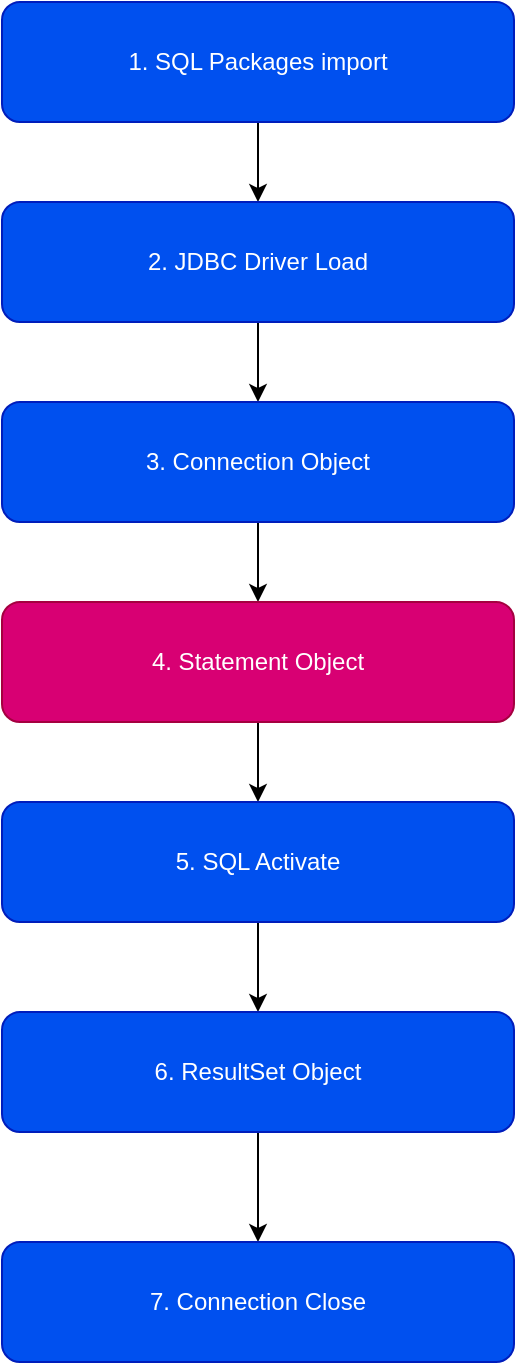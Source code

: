 <mxfile version="21.3.3" type="github">
  <diagram name="페이지-1" id="xW8EUUMwazLyeKuUhwcf">
    <mxGraphModel dx="954" dy="521" grid="1" gridSize="10" guides="1" tooltips="1" connect="1" arrows="1" fold="1" page="1" pageScale="1" pageWidth="827" pageHeight="1169" math="0" shadow="0">
      <root>
        <mxCell id="0" />
        <mxCell id="1" parent="0" />
        <mxCell id="tcHRN-YQ2jnPotXfgp4l-3" value="" style="edgeStyle=orthogonalEdgeStyle;rounded=0;orthogonalLoop=1;jettySize=auto;html=1;" parent="1" source="tcHRN-YQ2jnPotXfgp4l-1" target="tcHRN-YQ2jnPotXfgp4l-2" edge="1">
          <mxGeometry relative="1" as="geometry" />
        </mxCell>
        <mxCell id="tcHRN-YQ2jnPotXfgp4l-1" value="1.&amp;nbsp;SQL Packages import" style="rounded=1;whiteSpace=wrap;html=1;fillColor=#0050ef;fontColor=#ffffff;strokeColor=#001DBC;" parent="1" vertex="1">
          <mxGeometry x="286" y="50" width="256" height="60" as="geometry" />
        </mxCell>
        <mxCell id="tcHRN-YQ2jnPotXfgp4l-7" value="" style="edgeStyle=orthogonalEdgeStyle;rounded=0;orthogonalLoop=1;jettySize=auto;html=1;" parent="1" source="tcHRN-YQ2jnPotXfgp4l-2" target="tcHRN-YQ2jnPotXfgp4l-4" edge="1">
          <mxGeometry relative="1" as="geometry" />
        </mxCell>
        <mxCell id="tcHRN-YQ2jnPotXfgp4l-2" value="2. JDBC Driver Load" style="rounded=1;whiteSpace=wrap;html=1;fillColor=#0050ef;fontColor=#ffffff;strokeColor=#001DBC;" parent="1" vertex="1">
          <mxGeometry x="286" y="150" width="256" height="60" as="geometry" />
        </mxCell>
        <mxCell id="tcHRN-YQ2jnPotXfgp4l-8" value="" style="edgeStyle=orthogonalEdgeStyle;rounded=0;orthogonalLoop=1;jettySize=auto;html=1;" parent="1" source="tcHRN-YQ2jnPotXfgp4l-4" target="tcHRN-YQ2jnPotXfgp4l-5" edge="1">
          <mxGeometry relative="1" as="geometry" />
        </mxCell>
        <mxCell id="tcHRN-YQ2jnPotXfgp4l-4" value="3. Connection Object" style="rounded=1;whiteSpace=wrap;html=1;fillColor=#0050ef;fontColor=#ffffff;strokeColor=#001DBC;" parent="1" vertex="1">
          <mxGeometry x="286" y="250" width="256" height="60" as="geometry" />
        </mxCell>
        <mxCell id="tcHRN-YQ2jnPotXfgp4l-9" value="" style="edgeStyle=orthogonalEdgeStyle;rounded=0;orthogonalLoop=1;jettySize=auto;html=1;" parent="1" source="tcHRN-YQ2jnPotXfgp4l-5" target="tcHRN-YQ2jnPotXfgp4l-6" edge="1">
          <mxGeometry relative="1" as="geometry" />
        </mxCell>
        <mxCell id="tcHRN-YQ2jnPotXfgp4l-5" value="4. Statement Object" style="rounded=1;whiteSpace=wrap;html=1;fillColor=#d80073;fontColor=#ffffff;strokeColor=#A50040;" parent="1" vertex="1">
          <mxGeometry x="286" y="350" width="256" height="60" as="geometry" />
        </mxCell>
        <mxCell id="1p8swYlQTuwfTodw6KVQ-3" value="" style="edgeStyle=orthogonalEdgeStyle;rounded=0;orthogonalLoop=1;jettySize=auto;html=1;" edge="1" parent="1" source="tcHRN-YQ2jnPotXfgp4l-6" target="1p8swYlQTuwfTodw6KVQ-1">
          <mxGeometry relative="1" as="geometry" />
        </mxCell>
        <mxCell id="tcHRN-YQ2jnPotXfgp4l-6" value="5. SQL Activate" style="rounded=1;whiteSpace=wrap;html=1;fillColor=#0050ef;fontColor=#ffffff;strokeColor=#001DBC;" parent="1" vertex="1">
          <mxGeometry x="286" y="450" width="256" height="60" as="geometry" />
        </mxCell>
        <mxCell id="1p8swYlQTuwfTodw6KVQ-4" value="" style="edgeStyle=orthogonalEdgeStyle;rounded=0;orthogonalLoop=1;jettySize=auto;html=1;" edge="1" parent="1" source="1p8swYlQTuwfTodw6KVQ-1" target="1p8swYlQTuwfTodw6KVQ-2">
          <mxGeometry relative="1" as="geometry" />
        </mxCell>
        <mxCell id="1p8swYlQTuwfTodw6KVQ-1" value="6. ResultSet Object" style="rounded=1;whiteSpace=wrap;html=1;fillColor=#0050ef;fontColor=#ffffff;strokeColor=#001DBC;" vertex="1" parent="1">
          <mxGeometry x="286" y="555" width="256" height="60" as="geometry" />
        </mxCell>
        <mxCell id="1p8swYlQTuwfTodw6KVQ-2" value="7. Connection Close" style="rounded=1;whiteSpace=wrap;html=1;fillColor=#0050ef;fontColor=#ffffff;strokeColor=#001DBC;" vertex="1" parent="1">
          <mxGeometry x="286" y="670" width="256" height="60" as="geometry" />
        </mxCell>
      </root>
    </mxGraphModel>
  </diagram>
</mxfile>
